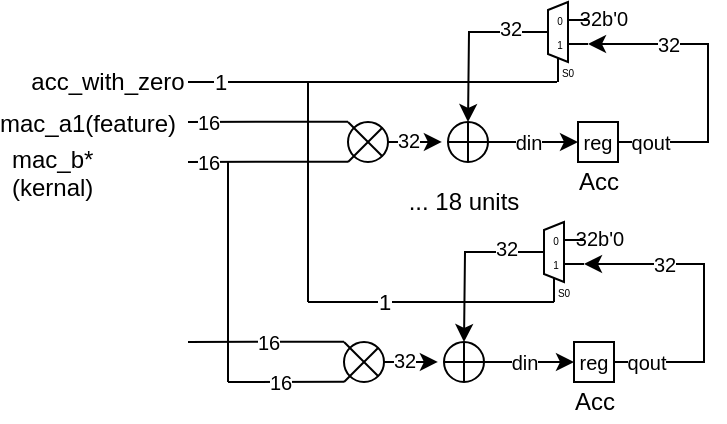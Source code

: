 <mxfile version="24.9.1">
  <diagram name="Page-1" id="-vz7Nfy8PZJqImnrAAam">
    <mxGraphModel dx="492" dy="684" grid="1" gridSize="10" guides="1" tooltips="1" connect="1" arrows="1" fold="1" page="1" pageScale="1" pageWidth="850" pageHeight="1100" math="0" shadow="0">
      <root>
        <mxCell id="0" />
        <mxCell id="1" parent="0" />
        <mxCell id="ayGGf_9RD1QSP8C0y2J5-23" value="" style="verticalLabelPosition=bottom;verticalAlign=top;html=1;shape=mxgraph.flowchart.or;fontSize=10;" vertex="1" parent="1">
          <mxGeometry x="290" y="310" width="20" height="20" as="geometry" />
        </mxCell>
        <mxCell id="ayGGf_9RD1QSP8C0y2J5-28" style="edgeStyle=orthogonalEdgeStyle;rounded=0;orthogonalLoop=1;jettySize=auto;html=1;exitX=1;exitY=0.5;exitDx=0;exitDy=0;exitPerimeter=0;entryX=0;entryY=0.5;entryDx=0;entryDy=0;fontSize=10;" edge="1" parent="1" source="ayGGf_9RD1QSP8C0y2J5-25" target="ayGGf_9RD1QSP8C0y2J5-27">
          <mxGeometry relative="1" as="geometry" />
        </mxCell>
        <mxCell id="ayGGf_9RD1QSP8C0y2J5-29" value="din" style="edgeLabel;html=1;align=center;verticalAlign=middle;resizable=0;points=[];fontSize=10;" vertex="1" connectable="0" parent="ayGGf_9RD1QSP8C0y2J5-28">
          <mxGeometry x="0.089" relative="1" as="geometry">
            <mxPoint x="-5" as="offset" />
          </mxGeometry>
        </mxCell>
        <mxCell id="ayGGf_9RD1QSP8C0y2J5-25" value="" style="verticalLabelPosition=bottom;verticalAlign=top;html=1;shape=mxgraph.flowchart.summing_function;fontSize=10;" vertex="1" parent="1">
          <mxGeometry x="340" y="310" width="20" height="20" as="geometry" />
        </mxCell>
        <mxCell id="ayGGf_9RD1QSP8C0y2J5-26" style="edgeStyle=orthogonalEdgeStyle;rounded=0;orthogonalLoop=1;jettySize=auto;html=1;exitX=1;exitY=0.5;exitDx=0;exitDy=0;exitPerimeter=0;entryX=-0.153;entryY=0.499;entryDx=0;entryDy=0;entryPerimeter=0;fontSize=10;" edge="1" parent="1" source="ayGGf_9RD1QSP8C0y2J5-23" target="ayGGf_9RD1QSP8C0y2J5-25">
          <mxGeometry relative="1" as="geometry" />
        </mxCell>
        <mxCell id="ayGGf_9RD1QSP8C0y2J5-52" value="&lt;font&gt;32&lt;/font&gt;" style="edgeLabel;html=1;align=center;verticalAlign=middle;resizable=0;points=[];fontSize=10;" vertex="1" connectable="0" parent="ayGGf_9RD1QSP8C0y2J5-26">
          <mxGeometry x="-0.299" relative="1" as="geometry">
            <mxPoint y="-1" as="offset" />
          </mxGeometry>
        </mxCell>
        <mxCell id="ayGGf_9RD1QSP8C0y2J5-27" value="reg" style="whiteSpace=wrap;html=1;aspect=fixed;fontSize=10;" vertex="1" parent="1">
          <mxGeometry x="405" y="310" width="20" height="20" as="geometry" />
        </mxCell>
        <mxCell id="ayGGf_9RD1QSP8C0y2J5-36" style="edgeStyle=orthogonalEdgeStyle;rounded=0;orthogonalLoop=1;jettySize=auto;html=1;exitX=0;exitY=0.375;exitDx=0;exitDy=0;exitPerimeter=0;fontSize=10;" edge="1" parent="1" source="ayGGf_9RD1QSP8C0y2J5-33">
          <mxGeometry relative="1" as="geometry">
            <mxPoint x="350" y="310" as="targetPoint" />
          </mxGeometry>
        </mxCell>
        <mxCell id="ayGGf_9RD1QSP8C0y2J5-53" value="&lt;font&gt;32&lt;/font&gt;" style="edgeLabel;html=1;align=center;verticalAlign=middle;resizable=0;points=[];fontSize=10;" vertex="1" connectable="0" parent="ayGGf_9RD1QSP8C0y2J5-36">
          <mxGeometry x="0.08" relative="1" as="geometry">
            <mxPoint x="20" y="-13" as="offset" />
          </mxGeometry>
        </mxCell>
        <mxCell id="ayGGf_9RD1QSP8C0y2J5-33" value="" style="shadow=0;dashed=0;align=center;html=1;strokeWidth=1;shape=mxgraph.electrical.abstract.mux2;operation=demux;whiteSpace=wrap;fontSize=10;" vertex="1" parent="1">
          <mxGeometry x="380" y="250" width="30" height="40" as="geometry" />
        </mxCell>
        <mxCell id="ayGGf_9RD1QSP8C0y2J5-37" style="edgeStyle=orthogonalEdgeStyle;rounded=0;orthogonalLoop=1;jettySize=auto;html=1;entryX=1;entryY=0.45;entryDx=0;entryDy=3;entryPerimeter=0;fontSize=10;" edge="1" parent="1" source="ayGGf_9RD1QSP8C0y2J5-27" target="ayGGf_9RD1QSP8C0y2J5-33">
          <mxGeometry relative="1" as="geometry">
            <Array as="points">
              <mxPoint x="470" y="320" />
              <mxPoint x="470" y="271" />
            </Array>
          </mxGeometry>
        </mxCell>
        <mxCell id="ayGGf_9RD1QSP8C0y2J5-45" value="qout" style="edgeLabel;html=1;align=center;verticalAlign=middle;resizable=0;points=[];fontSize=10;" vertex="1" connectable="0" parent="ayGGf_9RD1QSP8C0y2J5-37">
          <mxGeometry x="-0.789" relative="1" as="geometry">
            <mxPoint as="offset" />
          </mxGeometry>
        </mxCell>
        <mxCell id="ayGGf_9RD1QSP8C0y2J5-54" value="&lt;font&gt;32&lt;/font&gt;" style="edgeLabel;html=1;align=center;verticalAlign=middle;resizable=0;points=[];fontSize=10;" vertex="1" connectable="0" parent="ayGGf_9RD1QSP8C0y2J5-37">
          <mxGeometry x="0.483" relative="1" as="geometry">
            <mxPoint as="offset" />
          </mxGeometry>
        </mxCell>
        <mxCell id="ayGGf_9RD1QSP8C0y2J5-42" value="" style="endArrow=none;html=1;rounded=0;entryX=0.167;entryY=1;entryDx=10;entryDy=0;entryPerimeter=0;fontSize=10;" edge="1" parent="1">
          <mxGeometry width="50" height="50" relative="1" as="geometry">
            <mxPoint x="210" y="290" as="sourcePoint" />
            <mxPoint x="394.5" y="290" as="targetPoint" />
          </mxGeometry>
        </mxCell>
        <mxCell id="ayGGf_9RD1QSP8C0y2J5-55" value="1" style="edgeLabel;html=1;align=center;verticalAlign=middle;resizable=0;points=[];" vertex="1" connectable="0" parent="ayGGf_9RD1QSP8C0y2J5-42">
          <mxGeometry x="-0.672" y="-1" relative="1" as="geometry">
            <mxPoint x="-15" y="-1" as="offset" />
          </mxGeometry>
        </mxCell>
        <mxCell id="ayGGf_9RD1QSP8C0y2J5-43" value="&lt;font&gt;32b&#39;0&lt;/font&gt;" style="text;html=1;align=center;verticalAlign=middle;whiteSpace=wrap;rounded=0;fontSize=10;" vertex="1" parent="1">
          <mxGeometry x="411" y="253" width="13.5" height="10" as="geometry" />
        </mxCell>
        <mxCell id="ayGGf_9RD1QSP8C0y2J5-44" value="Acc" style="text;html=1;align=center;verticalAlign=middle;whiteSpace=wrap;rounded=0;" vertex="1" parent="1">
          <mxGeometry x="396.5" y="330" width="37" height="20" as="geometry" />
        </mxCell>
        <mxCell id="ayGGf_9RD1QSP8C0y2J5-46" value="" style="endArrow=none;html=1;rounded=0;exitX=0.145;exitY=0.145;exitDx=0;exitDy=0;exitPerimeter=0;fontSize=10;" edge="1" parent="1" source="ayGGf_9RD1QSP8C0y2J5-23">
          <mxGeometry width="50" height="50" relative="1" as="geometry">
            <mxPoint x="280" y="310" as="sourcePoint" />
            <mxPoint x="290" y="310" as="targetPoint" />
          </mxGeometry>
        </mxCell>
        <mxCell id="ayGGf_9RD1QSP8C0y2J5-47" value="" style="endArrow=none;html=1;rounded=0;fontSize=10;" edge="1" parent="1">
          <mxGeometry width="50" height="50" relative="1" as="geometry">
            <mxPoint x="210" y="310" as="sourcePoint" />
            <mxPoint x="290" y="309.84" as="targetPoint" />
          </mxGeometry>
        </mxCell>
        <mxCell id="ayGGf_9RD1QSP8C0y2J5-50" value="&lt;div&gt;&lt;font&gt;16&lt;/font&gt;&lt;/div&gt;" style="edgeLabel;html=1;align=center;verticalAlign=middle;resizable=0;points=[];fontSize=10;" vertex="1" connectable="0" parent="ayGGf_9RD1QSP8C0y2J5-47">
          <mxGeometry x="-0.125" y="1" relative="1" as="geometry">
            <mxPoint x="-25" y="1" as="offset" />
          </mxGeometry>
        </mxCell>
        <mxCell id="ayGGf_9RD1QSP8C0y2J5-48" value="" style="endArrow=none;html=1;rounded=0;fontSize=10;" edge="1" parent="1">
          <mxGeometry width="50" height="50" relative="1" as="geometry">
            <mxPoint x="210" y="330" as="sourcePoint" />
            <mxPoint x="290" y="329.84" as="targetPoint" />
          </mxGeometry>
        </mxCell>
        <mxCell id="ayGGf_9RD1QSP8C0y2J5-51" value="&lt;font&gt;16&lt;/font&gt;" style="edgeLabel;html=1;align=center;verticalAlign=middle;resizable=0;points=[];fontSize=10;" vertex="1" connectable="0" parent="ayGGf_9RD1QSP8C0y2J5-48">
          <mxGeometry x="-0.114" y="-1" relative="1" as="geometry">
            <mxPoint x="-26" y="-1" as="offset" />
          </mxGeometry>
        </mxCell>
        <mxCell id="ayGGf_9RD1QSP8C0y2J5-49" value="" style="endArrow=none;html=1;rounded=0;entryX=0.145;entryY=0.855;entryDx=0;entryDy=0;entryPerimeter=0;fontSize=10;" edge="1" parent="1" target="ayGGf_9RD1QSP8C0y2J5-23">
          <mxGeometry width="50" height="50" relative="1" as="geometry">
            <mxPoint x="290" y="330" as="sourcePoint" />
            <mxPoint x="330" y="270" as="targetPoint" />
          </mxGeometry>
        </mxCell>
        <mxCell id="ayGGf_9RD1QSP8C0y2J5-56" value="acc_with_zero" style="text;html=1;align=center;verticalAlign=middle;whiteSpace=wrap;rounded=0;" vertex="1" parent="1">
          <mxGeometry x="140" y="275" width="60" height="30" as="geometry" />
        </mxCell>
        <mxCell id="ayGGf_9RD1QSP8C0y2J5-57" value="mac_a1(feature)" style="text;html=1;align=center;verticalAlign=middle;whiteSpace=wrap;rounded=0;" vertex="1" parent="1">
          <mxGeometry x="130" y="296" width="60" height="30" as="geometry" />
        </mxCell>
        <mxCell id="ayGGf_9RD1QSP8C0y2J5-58" value="mac_b*(kernal)" style="text;whiteSpace=wrap;html=1;" vertex="1" parent="1">
          <mxGeometry x="120" y="315" width="80" height="20" as="geometry" />
        </mxCell>
        <mxCell id="ayGGf_9RD1QSP8C0y2J5-59" value="" style="verticalLabelPosition=bottom;verticalAlign=top;html=1;shape=mxgraph.flowchart.or;fontSize=10;" vertex="1" parent="1">
          <mxGeometry x="288" y="420" width="20" height="20" as="geometry" />
        </mxCell>
        <mxCell id="ayGGf_9RD1QSP8C0y2J5-60" style="edgeStyle=orthogonalEdgeStyle;rounded=0;orthogonalLoop=1;jettySize=auto;html=1;exitX=1;exitY=0.5;exitDx=0;exitDy=0;exitPerimeter=0;entryX=0;entryY=0.5;entryDx=0;entryDy=0;fontSize=10;" edge="1" parent="1" source="ayGGf_9RD1QSP8C0y2J5-62" target="ayGGf_9RD1QSP8C0y2J5-65">
          <mxGeometry relative="1" as="geometry" />
        </mxCell>
        <mxCell id="ayGGf_9RD1QSP8C0y2J5-61" value="din" style="edgeLabel;html=1;align=center;verticalAlign=middle;resizable=0;points=[];fontSize=10;" vertex="1" connectable="0" parent="ayGGf_9RD1QSP8C0y2J5-60">
          <mxGeometry x="0.089" relative="1" as="geometry">
            <mxPoint x="-5" as="offset" />
          </mxGeometry>
        </mxCell>
        <mxCell id="ayGGf_9RD1QSP8C0y2J5-62" value="" style="verticalLabelPosition=bottom;verticalAlign=top;html=1;shape=mxgraph.flowchart.summing_function;fontSize=10;" vertex="1" parent="1">
          <mxGeometry x="338" y="420" width="20" height="20" as="geometry" />
        </mxCell>
        <mxCell id="ayGGf_9RD1QSP8C0y2J5-63" style="edgeStyle=orthogonalEdgeStyle;rounded=0;orthogonalLoop=1;jettySize=auto;html=1;exitX=1;exitY=0.5;exitDx=0;exitDy=0;exitPerimeter=0;entryX=-0.153;entryY=0.499;entryDx=0;entryDy=0;entryPerimeter=0;fontSize=10;" edge="1" parent="1" source="ayGGf_9RD1QSP8C0y2J5-59" target="ayGGf_9RD1QSP8C0y2J5-62">
          <mxGeometry relative="1" as="geometry" />
        </mxCell>
        <mxCell id="ayGGf_9RD1QSP8C0y2J5-64" value="&lt;font&gt;32&lt;/font&gt;" style="edgeLabel;html=1;align=center;verticalAlign=middle;resizable=0;points=[];fontSize=10;" vertex="1" connectable="0" parent="ayGGf_9RD1QSP8C0y2J5-63">
          <mxGeometry x="-0.299" relative="1" as="geometry">
            <mxPoint y="-1" as="offset" />
          </mxGeometry>
        </mxCell>
        <mxCell id="ayGGf_9RD1QSP8C0y2J5-65" value="reg" style="whiteSpace=wrap;html=1;aspect=fixed;fontSize=10;" vertex="1" parent="1">
          <mxGeometry x="403" y="420" width="20" height="20" as="geometry" />
        </mxCell>
        <mxCell id="ayGGf_9RD1QSP8C0y2J5-66" style="edgeStyle=orthogonalEdgeStyle;rounded=0;orthogonalLoop=1;jettySize=auto;html=1;exitX=0;exitY=0.375;exitDx=0;exitDy=0;exitPerimeter=0;fontSize=10;" edge="1" parent="1" source="ayGGf_9RD1QSP8C0y2J5-68">
          <mxGeometry relative="1" as="geometry">
            <mxPoint x="348" y="420" as="targetPoint" />
          </mxGeometry>
        </mxCell>
        <mxCell id="ayGGf_9RD1QSP8C0y2J5-67" value="&lt;font&gt;32&lt;/font&gt;" style="edgeLabel;html=1;align=center;verticalAlign=middle;resizable=0;points=[];fontSize=10;" vertex="1" connectable="0" parent="ayGGf_9RD1QSP8C0y2J5-66">
          <mxGeometry x="0.08" relative="1" as="geometry">
            <mxPoint x="20" y="-13" as="offset" />
          </mxGeometry>
        </mxCell>
        <mxCell id="ayGGf_9RD1QSP8C0y2J5-68" value="" style="shadow=0;dashed=0;align=center;html=1;strokeWidth=1;shape=mxgraph.electrical.abstract.mux2;operation=demux;whiteSpace=wrap;fontSize=10;rotatable=1;" vertex="1" parent="1">
          <mxGeometry x="378" y="360" width="30" height="40" as="geometry" />
        </mxCell>
        <mxCell id="ayGGf_9RD1QSP8C0y2J5-69" style="edgeStyle=orthogonalEdgeStyle;rounded=0;orthogonalLoop=1;jettySize=auto;html=1;entryX=1;entryY=0.45;entryDx=0;entryDy=3;entryPerimeter=0;fontSize=10;" edge="1" parent="1" source="ayGGf_9RD1QSP8C0y2J5-65" target="ayGGf_9RD1QSP8C0y2J5-68">
          <mxGeometry relative="1" as="geometry">
            <Array as="points">
              <mxPoint x="468" y="430" />
              <mxPoint x="468" y="381" />
            </Array>
          </mxGeometry>
        </mxCell>
        <mxCell id="ayGGf_9RD1QSP8C0y2J5-70" value="qout" style="edgeLabel;html=1;align=center;verticalAlign=middle;resizable=0;points=[];fontSize=10;" vertex="1" connectable="0" parent="ayGGf_9RD1QSP8C0y2J5-69">
          <mxGeometry x="-0.789" relative="1" as="geometry">
            <mxPoint as="offset" />
          </mxGeometry>
        </mxCell>
        <mxCell id="ayGGf_9RD1QSP8C0y2J5-71" value="&lt;font&gt;32&lt;/font&gt;" style="edgeLabel;html=1;align=center;verticalAlign=middle;resizable=0;points=[];fontSize=10;" vertex="1" connectable="0" parent="ayGGf_9RD1QSP8C0y2J5-69">
          <mxGeometry x="0.483" relative="1" as="geometry">
            <mxPoint as="offset" />
          </mxGeometry>
        </mxCell>
        <mxCell id="ayGGf_9RD1QSP8C0y2J5-72" value="" style="endArrow=none;html=1;rounded=0;entryX=0.167;entryY=1;entryDx=10;entryDy=0;entryPerimeter=0;fontSize=10;" edge="1" parent="1" target="ayGGf_9RD1QSP8C0y2J5-68">
          <mxGeometry width="50" height="50" relative="1" as="geometry">
            <mxPoint x="270" y="400" as="sourcePoint" />
            <mxPoint x="428" y="380" as="targetPoint" />
          </mxGeometry>
        </mxCell>
        <mxCell id="ayGGf_9RD1QSP8C0y2J5-73" value="1" style="edgeLabel;html=1;align=center;verticalAlign=middle;resizable=0;points=[];" vertex="1" connectable="0" parent="ayGGf_9RD1QSP8C0y2J5-72">
          <mxGeometry x="-0.672" y="-1" relative="1" as="geometry">
            <mxPoint x="18" y="-1" as="offset" />
          </mxGeometry>
        </mxCell>
        <mxCell id="ayGGf_9RD1QSP8C0y2J5-74" value="&lt;font&gt;32b&#39;0&lt;/font&gt;" style="text;html=1;align=center;verticalAlign=middle;whiteSpace=wrap;rounded=0;fontSize=10;" vertex="1" parent="1">
          <mxGeometry x="409" y="363" width="13.5" height="10" as="geometry" />
        </mxCell>
        <mxCell id="ayGGf_9RD1QSP8C0y2J5-75" value="Acc" style="text;html=1;align=center;verticalAlign=middle;whiteSpace=wrap;rounded=0;" vertex="1" parent="1">
          <mxGeometry x="394.5" y="440" width="37" height="20" as="geometry" />
        </mxCell>
        <mxCell id="ayGGf_9RD1QSP8C0y2J5-76" value="" style="endArrow=none;html=1;rounded=0;exitX=0.145;exitY=0.145;exitDx=0;exitDy=0;exitPerimeter=0;fontSize=10;" edge="1" parent="1" source="ayGGf_9RD1QSP8C0y2J5-59">
          <mxGeometry width="50" height="50" relative="1" as="geometry">
            <mxPoint x="278" y="420" as="sourcePoint" />
            <mxPoint x="288" y="420" as="targetPoint" />
          </mxGeometry>
        </mxCell>
        <mxCell id="ayGGf_9RD1QSP8C0y2J5-77" value="" style="endArrow=none;html=1;rounded=0;fontSize=10;" edge="1" parent="1">
          <mxGeometry width="50" height="50" relative="1" as="geometry">
            <mxPoint x="210" y="420" as="sourcePoint" />
            <mxPoint x="288" y="419.84" as="targetPoint" />
          </mxGeometry>
        </mxCell>
        <mxCell id="ayGGf_9RD1QSP8C0y2J5-78" value="&lt;div&gt;&lt;font&gt;16&lt;/font&gt;&lt;/div&gt;" style="edgeLabel;html=1;align=center;verticalAlign=middle;resizable=0;points=[];fontSize=10;" vertex="1" connectable="0" parent="ayGGf_9RD1QSP8C0y2J5-77">
          <mxGeometry x="-0.125" y="1" relative="1" as="geometry">
            <mxPoint x="6" y="1" as="offset" />
          </mxGeometry>
        </mxCell>
        <mxCell id="ayGGf_9RD1QSP8C0y2J5-79" value="" style="endArrow=none;html=1;rounded=0;fontSize=10;" edge="1" parent="1">
          <mxGeometry width="50" height="50" relative="1" as="geometry">
            <mxPoint x="230" y="440" as="sourcePoint" />
            <mxPoint x="288" y="439.84" as="targetPoint" />
          </mxGeometry>
        </mxCell>
        <mxCell id="ayGGf_9RD1QSP8C0y2J5-80" value="&lt;font&gt;16&lt;/font&gt;" style="edgeLabel;html=1;align=center;verticalAlign=middle;resizable=0;points=[];fontSize=10;" vertex="1" connectable="0" parent="ayGGf_9RD1QSP8C0y2J5-79">
          <mxGeometry x="-0.114" y="-1" relative="1" as="geometry">
            <mxPoint y="-1" as="offset" />
          </mxGeometry>
        </mxCell>
        <mxCell id="ayGGf_9RD1QSP8C0y2J5-81" value="" style="endArrow=none;html=1;rounded=0;entryX=0.145;entryY=0.855;entryDx=0;entryDy=0;entryPerimeter=0;fontSize=10;" edge="1" parent="1" target="ayGGf_9RD1QSP8C0y2J5-59">
          <mxGeometry width="50" height="50" relative="1" as="geometry">
            <mxPoint x="288" y="440" as="sourcePoint" />
            <mxPoint x="328" y="380" as="targetPoint" />
          </mxGeometry>
        </mxCell>
        <mxCell id="ayGGf_9RD1QSP8C0y2J5-82" value="... 18 units" style="text;html=1;align=center;verticalAlign=middle;whiteSpace=wrap;rounded=0;" vertex="1" parent="1">
          <mxGeometry x="308" y="335" width="80" height="30" as="geometry" />
        </mxCell>
        <mxCell id="ayGGf_9RD1QSP8C0y2J5-83" value="" style="endArrow=none;html=1;rounded=0;" edge="1" parent="1">
          <mxGeometry width="50" height="50" relative="1" as="geometry">
            <mxPoint x="270" y="290" as="sourcePoint" />
            <mxPoint x="270" y="400" as="targetPoint" />
            <Array as="points">
              <mxPoint x="270" y="350" />
            </Array>
          </mxGeometry>
        </mxCell>
        <mxCell id="ayGGf_9RD1QSP8C0y2J5-84" value="" style="endArrow=none;html=1;rounded=0;" edge="1" parent="1">
          <mxGeometry width="50" height="50" relative="1" as="geometry">
            <mxPoint x="230" y="330" as="sourcePoint" />
            <mxPoint x="230" y="440" as="targetPoint" />
            <Array as="points">
              <mxPoint x="230" y="390" />
            </Array>
          </mxGeometry>
        </mxCell>
      </root>
    </mxGraphModel>
  </diagram>
</mxfile>
